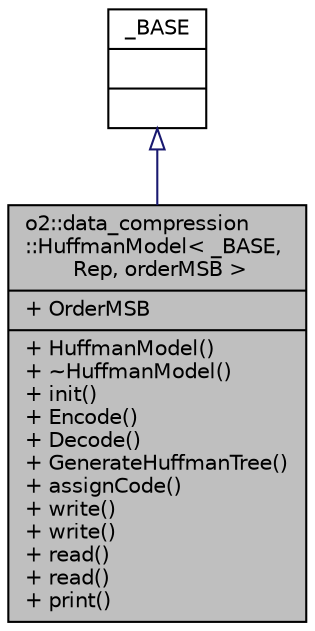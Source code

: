 digraph "o2::data_compression::HuffmanModel&lt; _BASE, Rep, orderMSB &gt;"
{
 // INTERACTIVE_SVG=YES
  bgcolor="transparent";
  edge [fontname="Helvetica",fontsize="10",labelfontname="Helvetica",labelfontsize="10"];
  node [fontname="Helvetica",fontsize="10",shape=record];
  Node1 [label="{o2::data_compression\l::HuffmanModel\< _BASE,\l Rep, orderMSB \>\n|+ OrderMSB\l|+ HuffmanModel()\l+ ~HuffmanModel()\l+ init()\l+ Encode()\l+ Decode()\l+ GenerateHuffmanTree()\l+ assignCode()\l+ write()\l+ write()\l+ read()\l+ read()\l+ print()\l}",height=0.2,width=0.4,color="black", fillcolor="grey75", style="filled", fontcolor="black"];
  Node2 -> Node1 [dir="back",color="midnightblue",fontsize="10",style="solid",arrowtail="onormal",fontname="Helvetica"];
  Node2 [label="{_BASE\n||}",height=0.2,width=0.4,color="black",URL="$d5/d88/class__BASE.html"];
}
